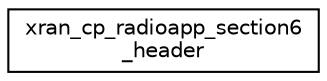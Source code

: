 digraph "Graphical Class Hierarchy"
{
 // LATEX_PDF_SIZE
  edge [fontname="Helvetica",fontsize="10",labelfontname="Helvetica",labelfontsize="10"];
  node [fontname="Helvetica",fontsize="10",shape=record];
  rankdir="LR";
  Node0 [label="xran_cp_radioapp_section6\l_header",height=0.2,width=0.4,color="black", fillcolor="white", style="filled",URL="$structxran__cp__radioapp__section6__header.html",tooltip=" "];
}
